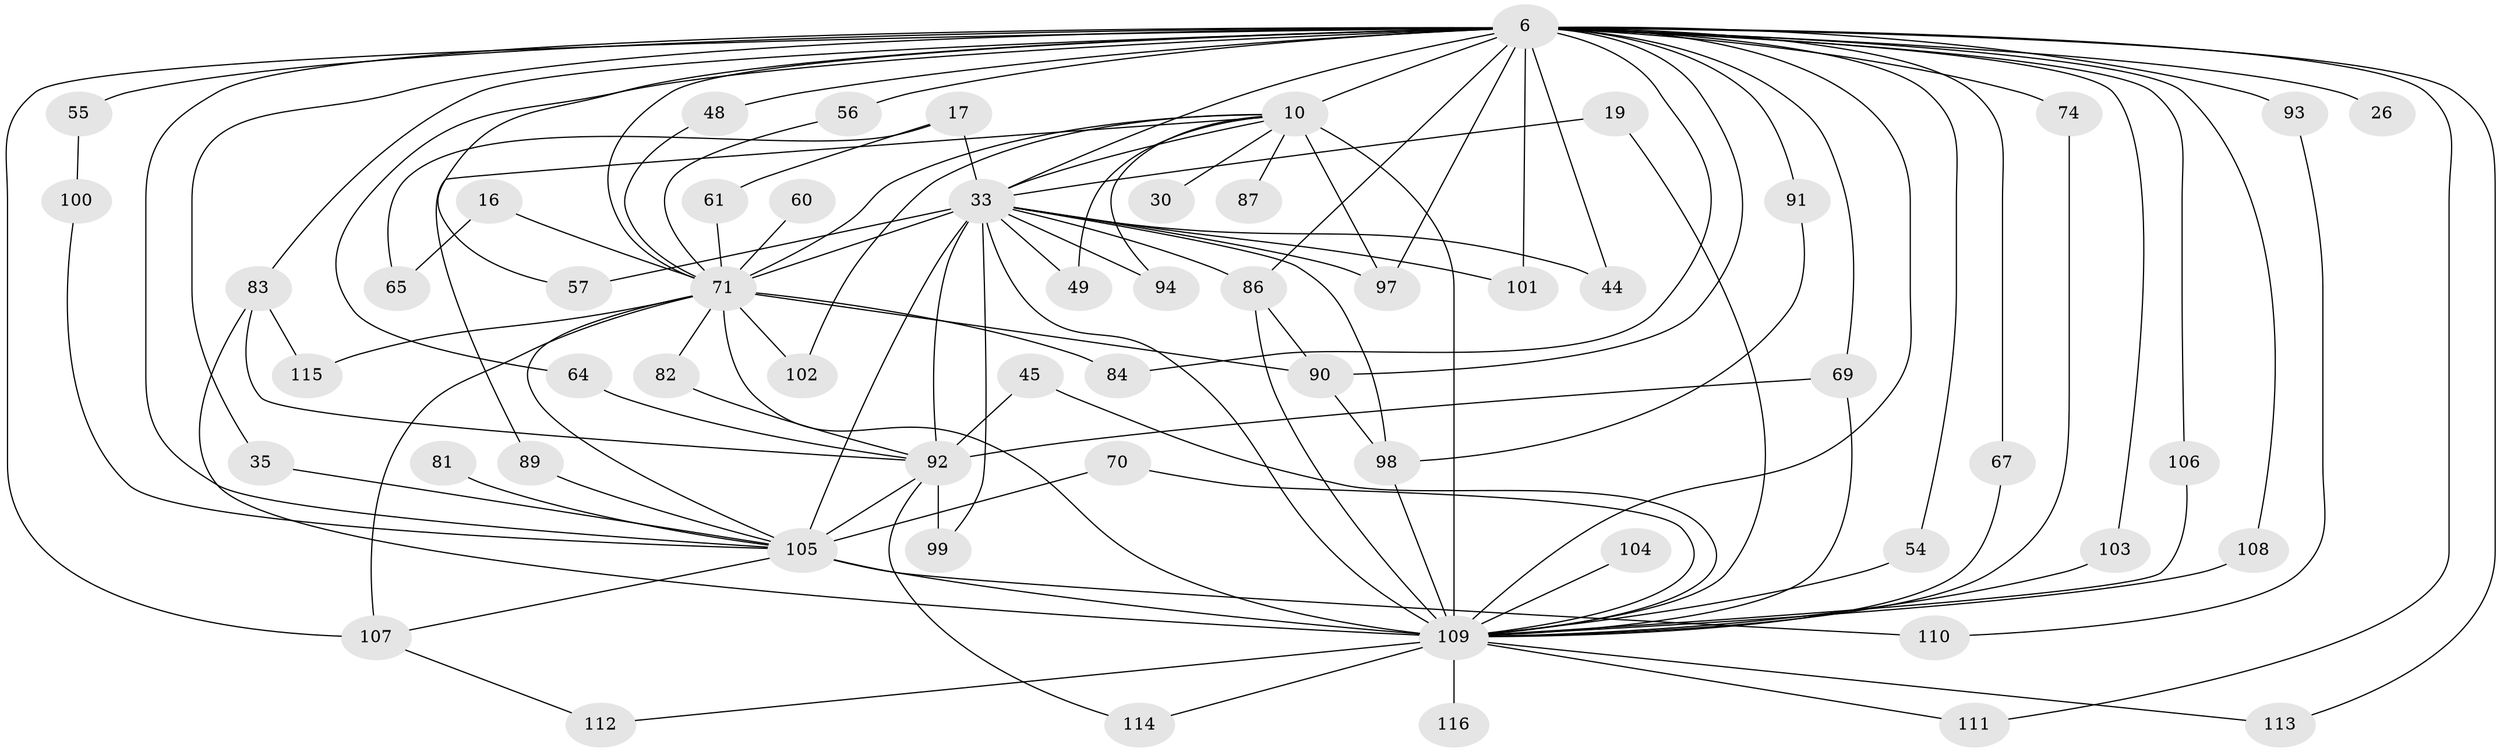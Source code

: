 // original degree distribution, {22: 0.02586206896551724, 37: 0.008620689655172414, 17: 0.008620689655172414, 15: 0.008620689655172414, 16: 0.008620689655172414, 20: 0.008620689655172414, 18: 0.017241379310344827, 13: 0.008620689655172414, 2: 0.5344827586206896, 4: 0.08620689655172414, 3: 0.20689655172413793, 7: 0.017241379310344827, 5: 0.04310344827586207, 9: 0.008620689655172414, 10: 0.008620689655172414}
// Generated by graph-tools (version 1.1) at 2025/44/03/09/25 04:44:12]
// undirected, 58 vertices, 114 edges
graph export_dot {
graph [start="1"]
  node [color=gray90,style=filled];
  6 [super="+2"];
  10 [super="+3"];
  16;
  17;
  19;
  26;
  30;
  33 [super="+23+7"];
  35;
  44;
  45;
  48;
  49;
  54;
  55;
  56;
  57;
  60;
  61;
  64 [super="+36"];
  65;
  67;
  69 [super="+43+63"];
  70 [super="+38"];
  71 [super="+20+9"];
  74 [super="+40"];
  81;
  82;
  83 [super="+15+31"];
  84;
  86 [super="+76"];
  87;
  89;
  90 [super="+22"];
  91;
  92 [super="+37+29"];
  93;
  94;
  97 [super="+88"];
  98 [super="+47"];
  99;
  100;
  101;
  102;
  103;
  104 [super="+72"];
  105 [super="+62+78+80"];
  106;
  107 [super="+96+58+73"];
  108 [super="+50"];
  109 [super="+75+85+66+95+24+79"];
  110;
  111;
  112;
  113;
  114;
  115;
  116;
  6 -- 10 [weight=4];
  6 -- 26 [weight=2];
  6 -- 35;
  6 -- 55 [weight=2];
  6 -- 67;
  6 -- 74 [weight=2];
  6 -- 90 [weight=2];
  6 -- 93 [weight=2];
  6 -- 103;
  6 -- 64;
  6 -- 71 [weight=5];
  6 -- 84;
  6 -- 86;
  6 -- 91;
  6 -- 101;
  6 -- 106;
  6 -- 44;
  6 -- 111;
  6 -- 48;
  6 -- 113;
  6 -- 54;
  6 -- 56;
  6 -- 57;
  6 -- 109 [weight=7];
  6 -- 33 [weight=4];
  6 -- 97;
  6 -- 107 [weight=2];
  6 -- 83;
  6 -- 105 [weight=2];
  6 -- 69 [weight=3];
  6 -- 108;
  10 -- 30 [weight=2];
  10 -- 87 [weight=2];
  10 -- 97;
  10 -- 102;
  10 -- 89;
  10 -- 94;
  10 -- 49;
  10 -- 71 [weight=4];
  10 -- 109 [weight=12];
  10 -- 33 [weight=4];
  16 -- 65;
  16 -- 71 [weight=2];
  17 -- 61;
  17 -- 65;
  17 -- 33 [weight=2];
  19 -- 109;
  19 -- 33;
  33 -- 71 [weight=6];
  33 -- 109 [weight=8];
  33 -- 94;
  33 -- 98;
  33 -- 99;
  33 -- 101;
  33 -- 44;
  33 -- 49;
  33 -- 57;
  33 -- 97;
  33 -- 105 [weight=7];
  33 -- 92;
  33 -- 86;
  35 -- 105;
  45 -- 109;
  45 -- 92;
  48 -- 71;
  54 -- 109;
  55 -- 100;
  56 -- 71;
  60 -- 71;
  61 -- 71;
  64 -- 92 [weight=2];
  67 -- 109;
  69 -- 109 [weight=3];
  69 -- 92;
  70 -- 109 [weight=2];
  70 -- 105;
  71 -- 82;
  71 -- 84;
  71 -- 90;
  71 -- 102;
  71 -- 107 [weight=3];
  71 -- 115;
  71 -- 105 [weight=3];
  71 -- 109 [weight=4];
  74 -- 109;
  81 -- 105;
  82 -- 92;
  83 -- 115;
  83 -- 92;
  83 -- 109;
  86 -- 90;
  86 -- 109;
  89 -- 105;
  90 -- 98;
  91 -- 98;
  92 -- 99;
  92 -- 105 [weight=2];
  92 -- 114;
  93 -- 110;
  98 -- 109;
  100 -- 105;
  103 -- 109;
  104 -- 109 [weight=3];
  105 -- 109 [weight=2];
  105 -- 107;
  105 -- 110;
  106 -- 109;
  107 -- 112;
  108 -- 109;
  109 -- 114;
  109 -- 111;
  109 -- 112;
  109 -- 116 [weight=2];
  109 -- 113;
}
